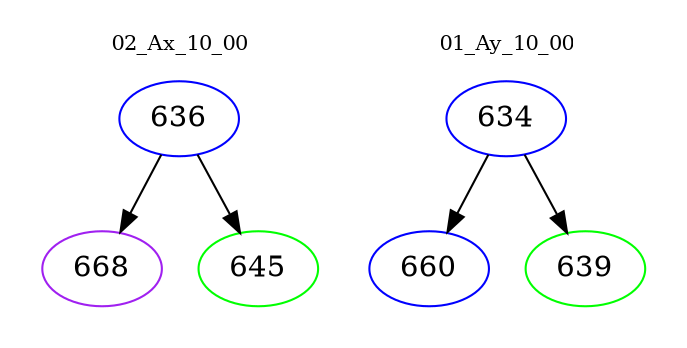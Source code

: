 digraph{
subgraph cluster_0 {
color = white
label = "02_Ax_10_00";
fontsize=10;
T0_636 [label="636", color="blue"]
T0_636 -> T0_668 [color="black"]
T0_668 [label="668", color="purple"]
T0_636 -> T0_645 [color="black"]
T0_645 [label="645", color="green"]
}
subgraph cluster_1 {
color = white
label = "01_Ay_10_00";
fontsize=10;
T1_634 [label="634", color="blue"]
T1_634 -> T1_660 [color="black"]
T1_660 [label="660", color="blue"]
T1_634 -> T1_639 [color="black"]
T1_639 [label="639", color="green"]
}
}
